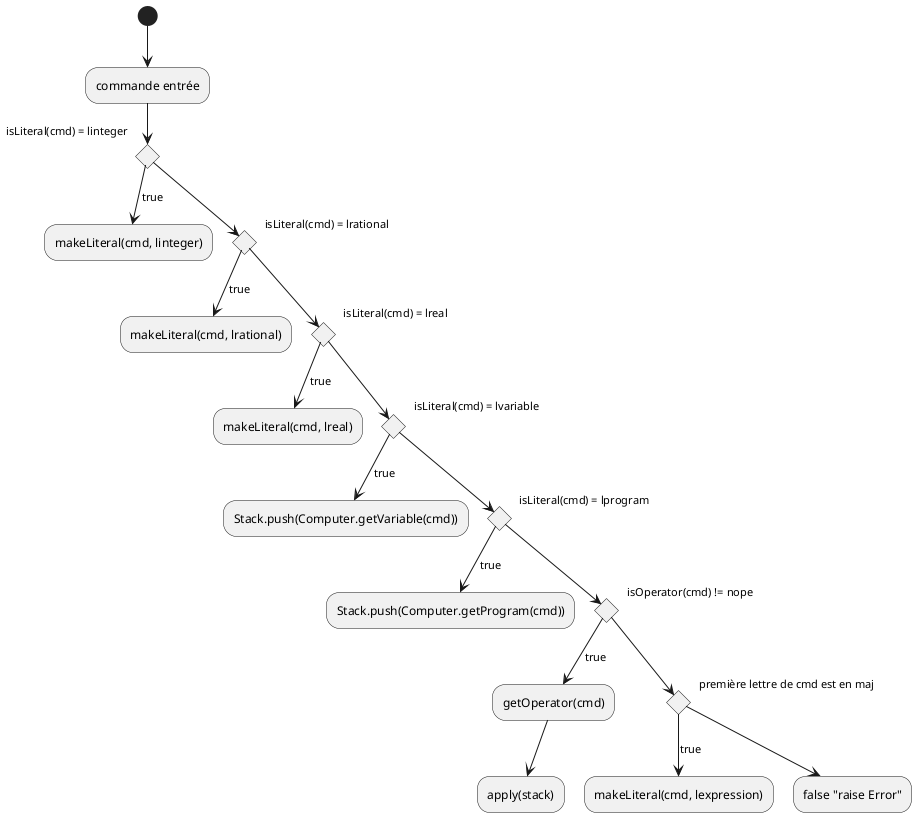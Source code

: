 @startuml
(*) --> "commande entrée"
if "isLiteral(cmd) = linteger" then
  -->[true] "makeLiteral(cmd, linteger)"
else
  if "isLiteral(cmd) = lrational" then
    -->[true] "makeLiteral(cmd, lrational)"
  else
    if "isLiteral(cmd) = lreal" then
      -->[true] "makeLiteral(cmd, lreal)"
    else
      if "isLiteral(cmd) = lvariable" then
        -->[true] "Stack.push(Computer.getVariable(cmd))"
      else
        if "isLiteral(cmd) = lprogram" then
          -->[true] "Stack.push(Computer.getProgram(cmd))"
        else
          if "isOperator(cmd) != nope" then
            -->[true] "getOperator(cmd)"
            --> apply(stack)
          else
            if "première lettre de cmd est en maj" then
              -->[true] "makeLiteral(cmd, lexpression)"
            else
              -->false "raise Error"
            endif
          endif
        endif
      endif
    endif
  endif
endif
@enduml
